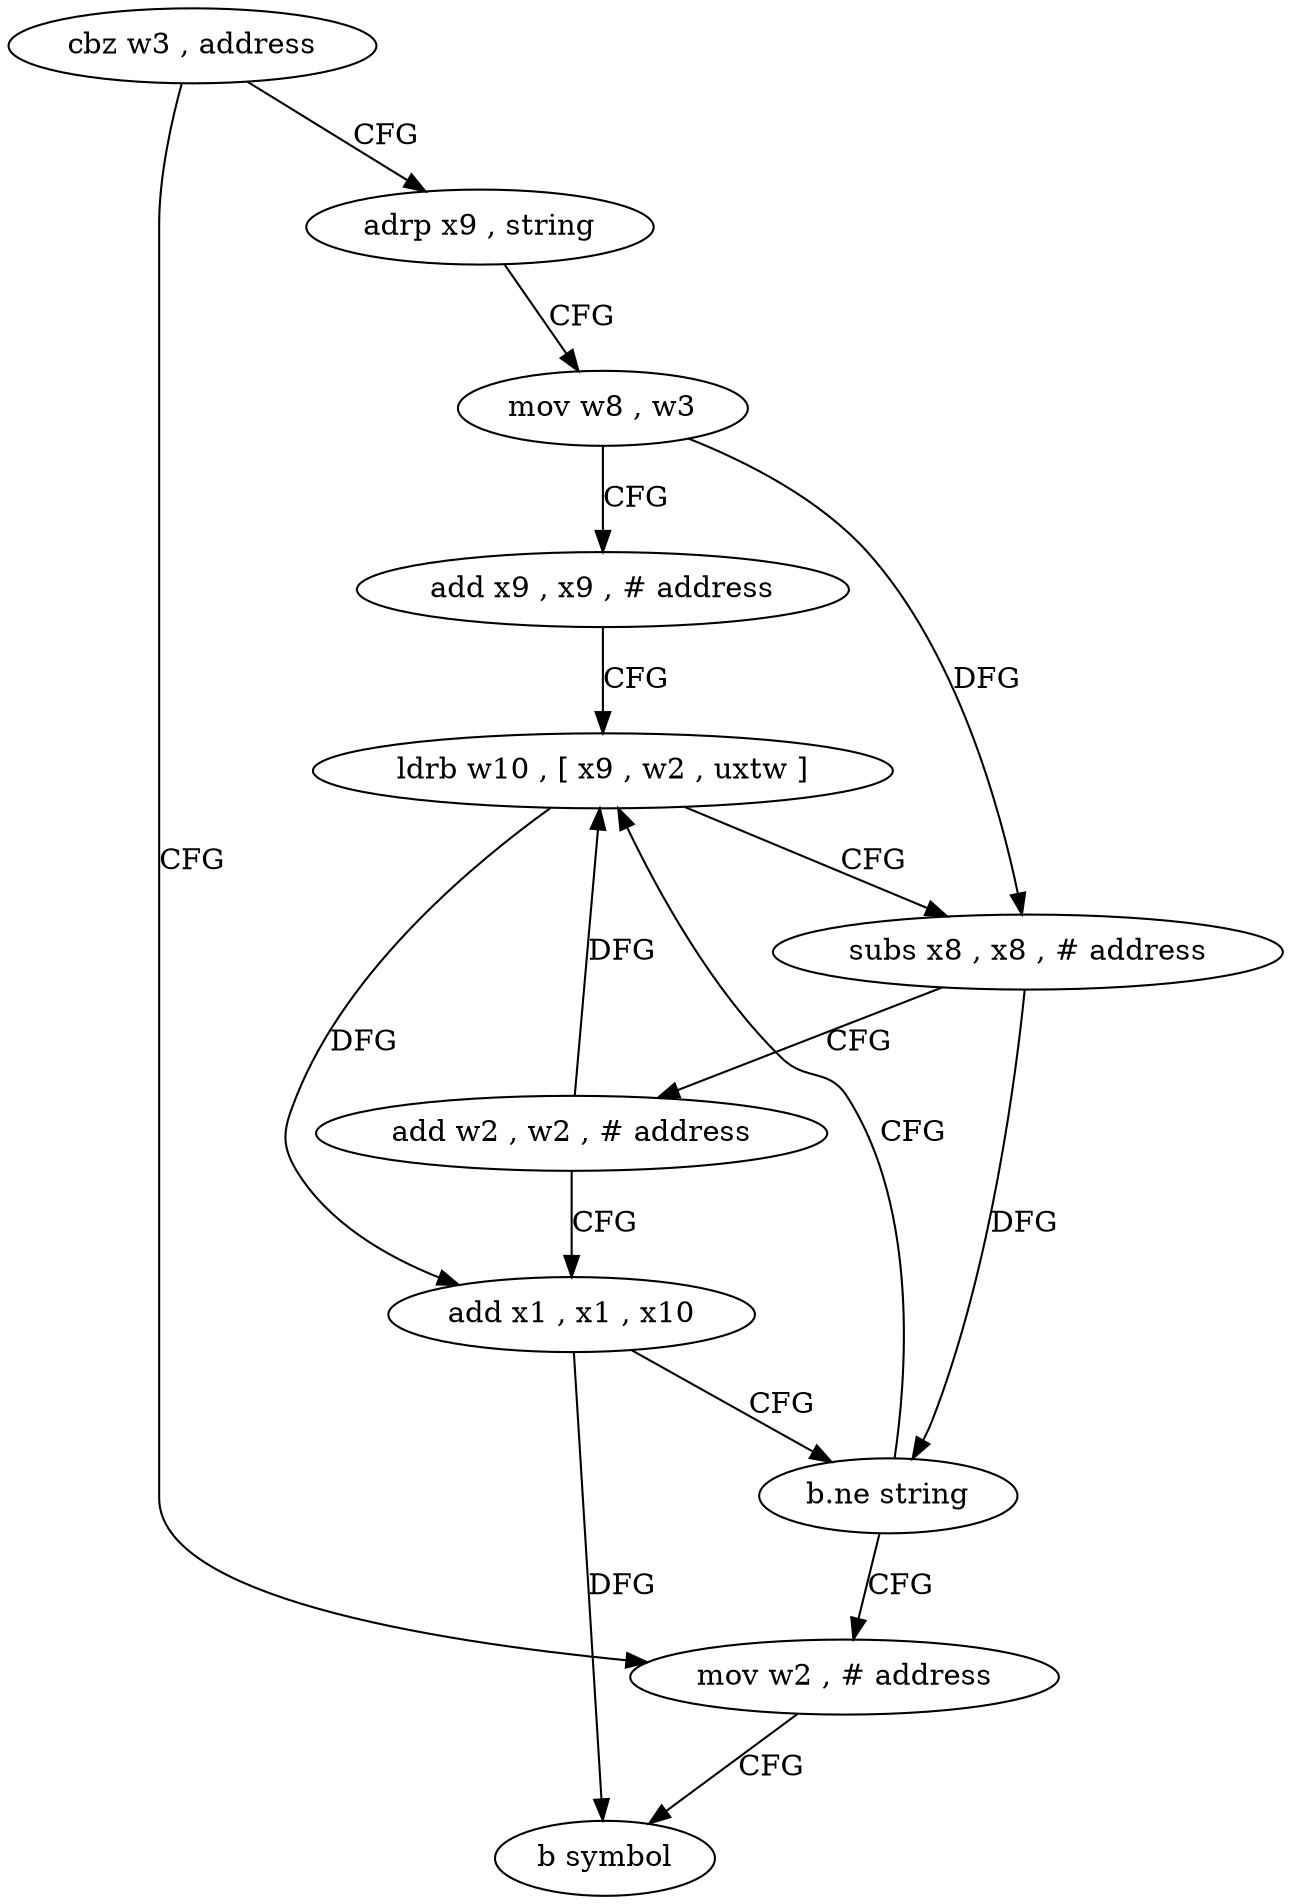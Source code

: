 digraph "func" {
"4208268" [label = "cbz w3 , address" ]
"4208304" [label = "mov w2 , # address" ]
"4208272" [label = "adrp x9 , string" ]
"4208308" [label = "b symbol" ]
"4208276" [label = "mov w8 , w3" ]
"4208280" [label = "add x9 , x9 , # address" ]
"4208284" [label = "ldrb w10 , [ x9 , w2 , uxtw ]" ]
"4208288" [label = "subs x8 , x8 , # address" ]
"4208292" [label = "add w2 , w2 , # address" ]
"4208296" [label = "add x1 , x1 , x10" ]
"4208300" [label = "b.ne string" ]
"4208268" -> "4208304" [ label = "CFG" ]
"4208268" -> "4208272" [ label = "CFG" ]
"4208304" -> "4208308" [ label = "CFG" ]
"4208272" -> "4208276" [ label = "CFG" ]
"4208276" -> "4208280" [ label = "CFG" ]
"4208276" -> "4208288" [ label = "DFG" ]
"4208280" -> "4208284" [ label = "CFG" ]
"4208284" -> "4208288" [ label = "CFG" ]
"4208284" -> "4208296" [ label = "DFG" ]
"4208288" -> "4208292" [ label = "CFG" ]
"4208288" -> "4208300" [ label = "DFG" ]
"4208292" -> "4208296" [ label = "CFG" ]
"4208292" -> "4208284" [ label = "DFG" ]
"4208296" -> "4208300" [ label = "CFG" ]
"4208296" -> "4208308" [ label = "DFG" ]
"4208300" -> "4208284" [ label = "CFG" ]
"4208300" -> "4208304" [ label = "CFG" ]
}
